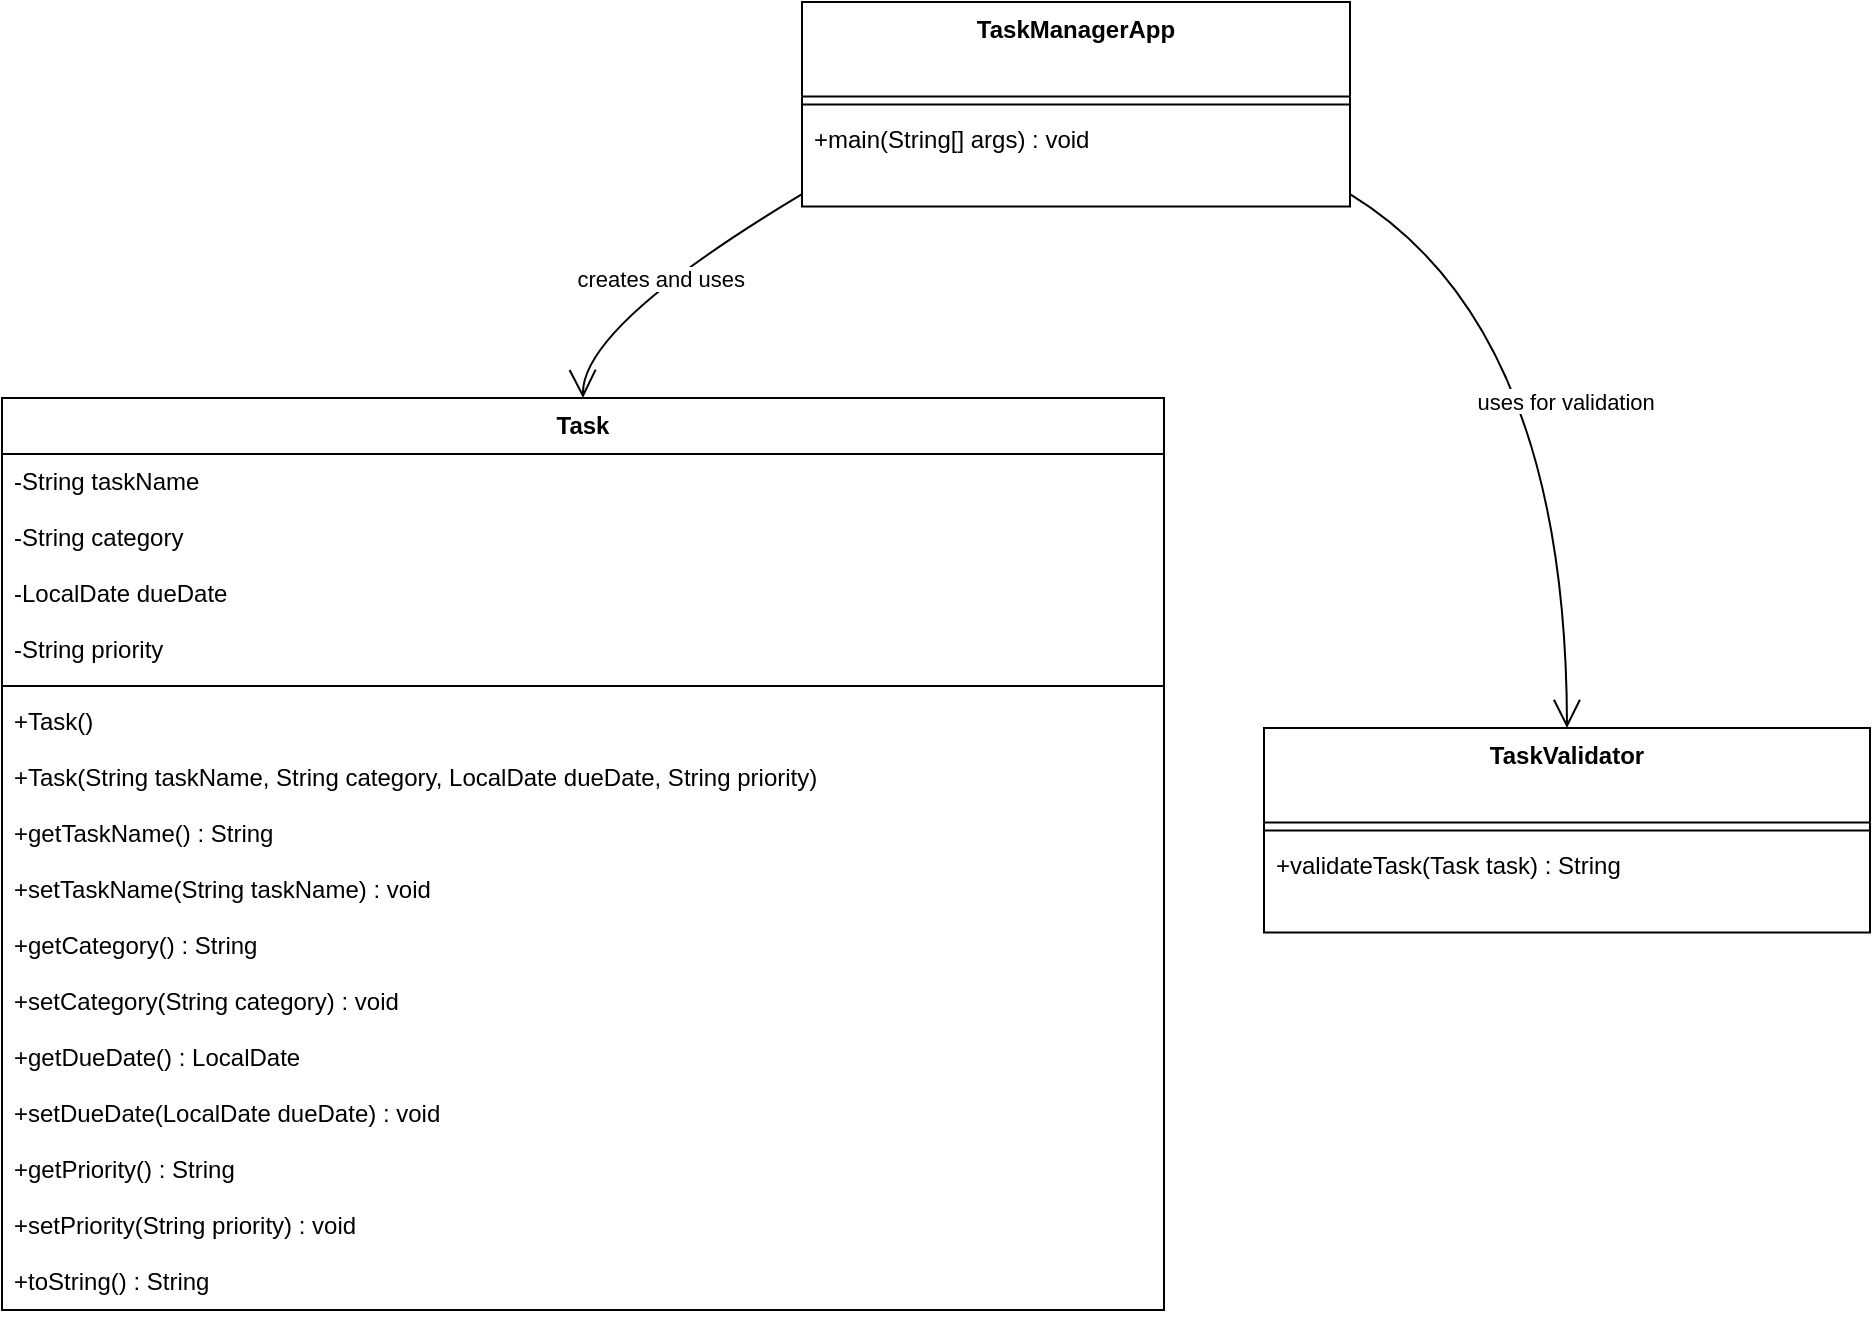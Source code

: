 <mxfile version="26.1.3">
  <diagram name="Page-1" id="GfO-ehUrDFWXusRzr627">
    <mxGraphModel dx="1290" dy="557" grid="1" gridSize="10" guides="1" tooltips="1" connect="1" arrows="1" fold="1" page="1" pageScale="1" pageWidth="850" pageHeight="1100" math="0" shadow="0">
      <root>
        <mxCell id="0" />
        <mxCell id="1" parent="0" />
        <mxCell id="RBmTynfh8ijn9ladTr99-1" value="Task" style="swimlane;fontStyle=1;align=center;verticalAlign=top;childLayout=stackLayout;horizontal=1;startSize=28;horizontalStack=0;resizeParent=1;resizeParentMax=0;resizeLast=0;collapsible=0;marginBottom=0;" vertex="1" parent="1">
          <mxGeometry x="20" y="218" width="581" height="456" as="geometry" />
        </mxCell>
        <mxCell id="RBmTynfh8ijn9ladTr99-2" value="-String taskName" style="text;strokeColor=none;fillColor=none;align=left;verticalAlign=top;spacingLeft=4;spacingRight=4;overflow=hidden;rotatable=0;points=[[0,0.5],[1,0.5]];portConstraint=eastwest;" vertex="1" parent="RBmTynfh8ijn9ladTr99-1">
          <mxGeometry y="28" width="581" height="28" as="geometry" />
        </mxCell>
        <mxCell id="RBmTynfh8ijn9ladTr99-3" value="-String category" style="text;strokeColor=none;fillColor=none;align=left;verticalAlign=top;spacingLeft=4;spacingRight=4;overflow=hidden;rotatable=0;points=[[0,0.5],[1,0.5]];portConstraint=eastwest;" vertex="1" parent="RBmTynfh8ijn9ladTr99-1">
          <mxGeometry y="56" width="581" height="28" as="geometry" />
        </mxCell>
        <mxCell id="RBmTynfh8ijn9ladTr99-4" value="-LocalDate dueDate" style="text;strokeColor=none;fillColor=none;align=left;verticalAlign=top;spacingLeft=4;spacingRight=4;overflow=hidden;rotatable=0;points=[[0,0.5],[1,0.5]];portConstraint=eastwest;" vertex="1" parent="RBmTynfh8ijn9ladTr99-1">
          <mxGeometry y="84" width="581" height="28" as="geometry" />
        </mxCell>
        <mxCell id="RBmTynfh8ijn9ladTr99-5" value="-String priority" style="text;strokeColor=none;fillColor=none;align=left;verticalAlign=top;spacingLeft=4;spacingRight=4;overflow=hidden;rotatable=0;points=[[0,0.5],[1,0.5]];portConstraint=eastwest;" vertex="1" parent="RBmTynfh8ijn9ladTr99-1">
          <mxGeometry y="112" width="581" height="28" as="geometry" />
        </mxCell>
        <mxCell id="RBmTynfh8ijn9ladTr99-6" style="line;strokeWidth=1;fillColor=none;align=left;verticalAlign=middle;spacingTop=-1;spacingLeft=3;spacingRight=3;rotatable=0;labelPosition=right;points=[];portConstraint=eastwest;strokeColor=inherit;" vertex="1" parent="RBmTynfh8ijn9ladTr99-1">
          <mxGeometry y="140" width="581" height="8" as="geometry" />
        </mxCell>
        <mxCell id="RBmTynfh8ijn9ladTr99-7" value="+Task()" style="text;strokeColor=none;fillColor=none;align=left;verticalAlign=top;spacingLeft=4;spacingRight=4;overflow=hidden;rotatable=0;points=[[0,0.5],[1,0.5]];portConstraint=eastwest;" vertex="1" parent="RBmTynfh8ijn9ladTr99-1">
          <mxGeometry y="148" width="581" height="28" as="geometry" />
        </mxCell>
        <mxCell id="RBmTynfh8ijn9ladTr99-8" value="+Task(String taskName, String category, LocalDate dueDate, String priority)" style="text;strokeColor=none;fillColor=none;align=left;verticalAlign=top;spacingLeft=4;spacingRight=4;overflow=hidden;rotatable=0;points=[[0,0.5],[1,0.5]];portConstraint=eastwest;" vertex="1" parent="RBmTynfh8ijn9ladTr99-1">
          <mxGeometry y="176" width="581" height="28" as="geometry" />
        </mxCell>
        <mxCell id="RBmTynfh8ijn9ladTr99-9" value="+getTaskName() : String" style="text;strokeColor=none;fillColor=none;align=left;verticalAlign=top;spacingLeft=4;spacingRight=4;overflow=hidden;rotatable=0;points=[[0,0.5],[1,0.5]];portConstraint=eastwest;" vertex="1" parent="RBmTynfh8ijn9ladTr99-1">
          <mxGeometry y="204" width="581" height="28" as="geometry" />
        </mxCell>
        <mxCell id="RBmTynfh8ijn9ladTr99-10" value="+setTaskName(String taskName) : void" style="text;strokeColor=none;fillColor=none;align=left;verticalAlign=top;spacingLeft=4;spacingRight=4;overflow=hidden;rotatable=0;points=[[0,0.5],[1,0.5]];portConstraint=eastwest;" vertex="1" parent="RBmTynfh8ijn9ladTr99-1">
          <mxGeometry y="232" width="581" height="28" as="geometry" />
        </mxCell>
        <mxCell id="RBmTynfh8ijn9ladTr99-11" value="+getCategory() : String" style="text;strokeColor=none;fillColor=none;align=left;verticalAlign=top;spacingLeft=4;spacingRight=4;overflow=hidden;rotatable=0;points=[[0,0.5],[1,0.5]];portConstraint=eastwest;" vertex="1" parent="RBmTynfh8ijn9ladTr99-1">
          <mxGeometry y="260" width="581" height="28" as="geometry" />
        </mxCell>
        <mxCell id="RBmTynfh8ijn9ladTr99-12" value="+setCategory(String category) : void" style="text;strokeColor=none;fillColor=none;align=left;verticalAlign=top;spacingLeft=4;spacingRight=4;overflow=hidden;rotatable=0;points=[[0,0.5],[1,0.5]];portConstraint=eastwest;" vertex="1" parent="RBmTynfh8ijn9ladTr99-1">
          <mxGeometry y="288" width="581" height="28" as="geometry" />
        </mxCell>
        <mxCell id="RBmTynfh8ijn9ladTr99-13" value="+getDueDate() : LocalDate" style="text;strokeColor=none;fillColor=none;align=left;verticalAlign=top;spacingLeft=4;spacingRight=4;overflow=hidden;rotatable=0;points=[[0,0.5],[1,0.5]];portConstraint=eastwest;" vertex="1" parent="RBmTynfh8ijn9ladTr99-1">
          <mxGeometry y="316" width="581" height="28" as="geometry" />
        </mxCell>
        <mxCell id="RBmTynfh8ijn9ladTr99-14" value="+setDueDate(LocalDate dueDate) : void" style="text;strokeColor=none;fillColor=none;align=left;verticalAlign=top;spacingLeft=4;spacingRight=4;overflow=hidden;rotatable=0;points=[[0,0.5],[1,0.5]];portConstraint=eastwest;" vertex="1" parent="RBmTynfh8ijn9ladTr99-1">
          <mxGeometry y="344" width="581" height="28" as="geometry" />
        </mxCell>
        <mxCell id="RBmTynfh8ijn9ladTr99-15" value="+getPriority() : String" style="text;strokeColor=none;fillColor=none;align=left;verticalAlign=top;spacingLeft=4;spacingRight=4;overflow=hidden;rotatable=0;points=[[0,0.5],[1,0.5]];portConstraint=eastwest;" vertex="1" parent="RBmTynfh8ijn9ladTr99-1">
          <mxGeometry y="372" width="581" height="28" as="geometry" />
        </mxCell>
        <mxCell id="RBmTynfh8ijn9ladTr99-16" value="+setPriority(String priority) : void" style="text;strokeColor=none;fillColor=none;align=left;verticalAlign=top;spacingLeft=4;spacingRight=4;overflow=hidden;rotatable=0;points=[[0,0.5],[1,0.5]];portConstraint=eastwest;" vertex="1" parent="RBmTynfh8ijn9ladTr99-1">
          <mxGeometry y="400" width="581" height="28" as="geometry" />
        </mxCell>
        <mxCell id="RBmTynfh8ijn9ladTr99-17" value="+toString() : String" style="text;strokeColor=none;fillColor=none;align=left;verticalAlign=top;spacingLeft=4;spacingRight=4;overflow=hidden;rotatable=0;points=[[0,0.5],[1,0.5]];portConstraint=eastwest;" vertex="1" parent="RBmTynfh8ijn9ladTr99-1">
          <mxGeometry y="428" width="581" height="28" as="geometry" />
        </mxCell>
        <mxCell id="RBmTynfh8ijn9ladTr99-18" value="TaskValidator" style="swimlane;fontStyle=1;align=center;verticalAlign=top;childLayout=stackLayout;horizontal=1;startSize=47.2;horizontalStack=0;resizeParent=1;resizeParentMax=0;resizeLast=0;collapsible=0;marginBottom=0;" vertex="1" parent="1">
          <mxGeometry x="651" y="383" width="303" height="102.2" as="geometry" />
        </mxCell>
        <mxCell id="RBmTynfh8ijn9ladTr99-19" style="line;strokeWidth=1;fillColor=none;align=left;verticalAlign=middle;spacingTop=-1;spacingLeft=3;spacingRight=3;rotatable=0;labelPosition=right;points=[];portConstraint=eastwest;strokeColor=inherit;" vertex="1" parent="RBmTynfh8ijn9ladTr99-18">
          <mxGeometry y="47.2" width="303" height="8" as="geometry" />
        </mxCell>
        <mxCell id="RBmTynfh8ijn9ladTr99-20" value="+validateTask(Task task) : String" style="text;strokeColor=none;fillColor=none;align=left;verticalAlign=top;spacingLeft=4;spacingRight=4;overflow=hidden;rotatable=0;points=[[0,0.5],[1,0.5]];portConstraint=eastwest;" vertex="1" parent="RBmTynfh8ijn9ladTr99-18">
          <mxGeometry y="55.2" width="303" height="47" as="geometry" />
        </mxCell>
        <mxCell id="RBmTynfh8ijn9ladTr99-21" value="TaskManagerApp" style="swimlane;fontStyle=1;align=center;verticalAlign=top;childLayout=stackLayout;horizontal=1;startSize=47.2;horizontalStack=0;resizeParent=1;resizeParentMax=0;resizeLast=0;collapsible=0;marginBottom=0;" vertex="1" parent="1">
          <mxGeometry x="420" y="20" width="274" height="102.2" as="geometry" />
        </mxCell>
        <mxCell id="RBmTynfh8ijn9ladTr99-22" style="line;strokeWidth=1;fillColor=none;align=left;verticalAlign=middle;spacingTop=-1;spacingLeft=3;spacingRight=3;rotatable=0;labelPosition=right;points=[];portConstraint=eastwest;strokeColor=inherit;" vertex="1" parent="RBmTynfh8ijn9ladTr99-21">
          <mxGeometry y="47.2" width="274" height="8" as="geometry" />
        </mxCell>
        <mxCell id="RBmTynfh8ijn9ladTr99-23" value="+main(String[] args) : void" style="text;strokeColor=none;fillColor=none;align=left;verticalAlign=top;spacingLeft=4;spacingRight=4;overflow=hidden;rotatable=0;points=[[0,0.5],[1,0.5]];portConstraint=eastwest;" vertex="1" parent="RBmTynfh8ijn9ladTr99-21">
          <mxGeometry y="55.2" width="274" height="47" as="geometry" />
        </mxCell>
        <mxCell id="RBmTynfh8ijn9ladTr99-24" value="creates and uses" style="curved=1;startArrow=none;endArrow=open;endSize=12;exitX=0;exitY=0.94;entryX=0.5;entryY=0;rounded=0;" edge="1" parent="1" source="RBmTynfh8ijn9ladTr99-21" target="RBmTynfh8ijn9ladTr99-1">
          <mxGeometry relative="1" as="geometry">
            <Array as="points">
              <mxPoint x="310" y="182" />
            </Array>
          </mxGeometry>
        </mxCell>
        <mxCell id="RBmTynfh8ijn9ladTr99-25" value="uses for validation" style="curved=1;startArrow=none;endArrow=open;endSize=12;exitX=1;exitY=0.94;entryX=0.5;entryY=0;rounded=0;" edge="1" parent="1" source="RBmTynfh8ijn9ladTr99-21" target="RBmTynfh8ijn9ladTr99-18">
          <mxGeometry relative="1" as="geometry">
            <Array as="points">
              <mxPoint x="802" y="182" />
            </Array>
          </mxGeometry>
        </mxCell>
      </root>
    </mxGraphModel>
  </diagram>
</mxfile>
